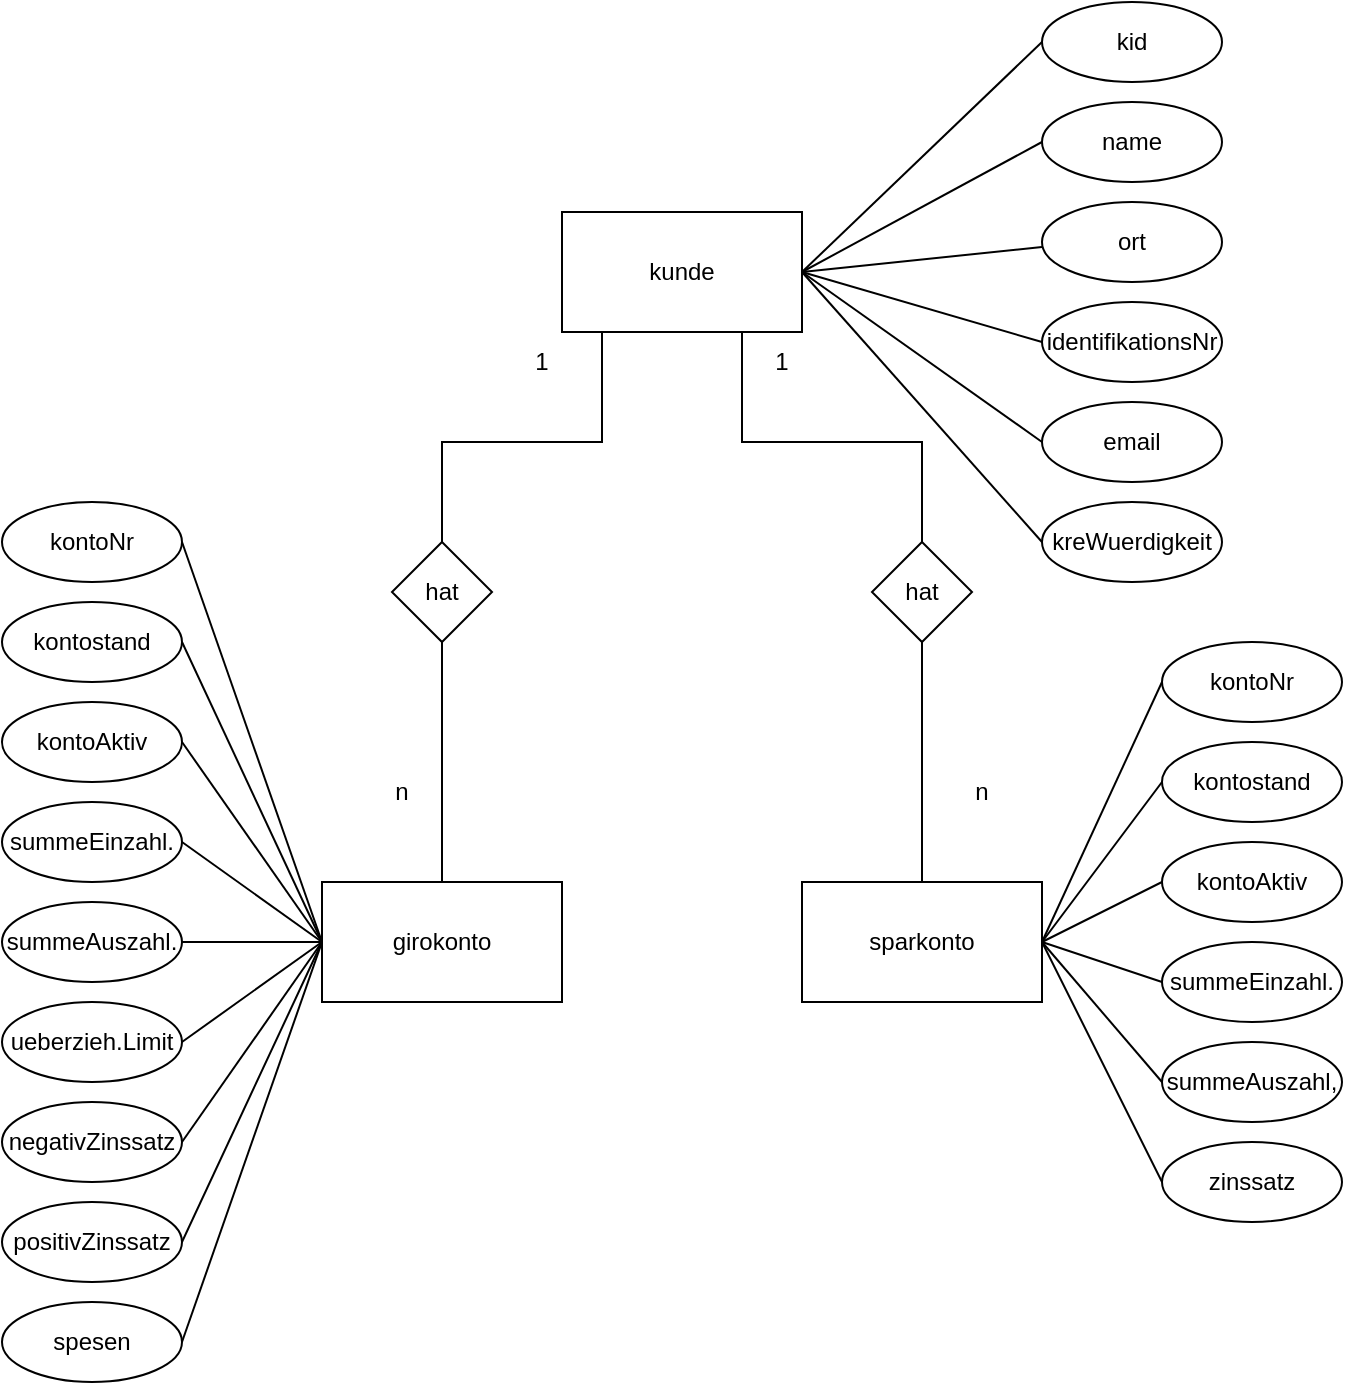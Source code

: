 <mxfile version="23.1.2" type="device">
  <diagram name="Seite-1" id="2OeMYHRV2ujG-zIDaVNs">
    <mxGraphModel dx="1242" dy="569" grid="1" gridSize="10" guides="1" tooltips="1" connect="1" arrows="1" fold="1" page="1" pageScale="1" pageWidth="2336" pageHeight="1654" math="0" shadow="0">
      <root>
        <mxCell id="0" />
        <mxCell id="1" parent="0" />
        <mxCell id="axzk1cwQ1PHnHN5oCvma-1" value="kunde" style="rounded=0;whiteSpace=wrap;html=1;" parent="1" vertex="1">
          <mxGeometry x="490" y="105" width="120" height="60" as="geometry" />
        </mxCell>
        <mxCell id="axzk1cwQ1PHnHN5oCvma-3" value="name" style="ellipse;whiteSpace=wrap;html=1;" parent="1" vertex="1">
          <mxGeometry x="730" y="50" width="90" height="40" as="geometry" />
        </mxCell>
        <mxCell id="axzk1cwQ1PHnHN5oCvma-5" value="email" style="ellipse;whiteSpace=wrap;html=1;" parent="1" vertex="1">
          <mxGeometry x="730" y="200" width="90" height="40" as="geometry" />
        </mxCell>
        <mxCell id="axzk1cwQ1PHnHN5oCvma-6" value="kreWuerdigkeit" style="ellipse;whiteSpace=wrap;html=1;" parent="1" vertex="1">
          <mxGeometry x="730" y="250" width="90" height="40" as="geometry" />
        </mxCell>
        <mxCell id="axzk1cwQ1PHnHN5oCvma-7" value="kid" style="ellipse;whiteSpace=wrap;html=1;" parent="1" vertex="1">
          <mxGeometry x="730" width="90" height="40" as="geometry" />
        </mxCell>
        <mxCell id="axzk1cwQ1PHnHN5oCvma-8" value="" style="endArrow=none;html=1;rounded=0;exitX=1;exitY=0.5;exitDx=0;exitDy=0;entryX=0;entryY=0.5;entryDx=0;entryDy=0;" parent="1" source="axzk1cwQ1PHnHN5oCvma-1" target="axzk1cwQ1PHnHN5oCvma-7" edge="1">
          <mxGeometry width="50" height="50" relative="1" as="geometry">
            <mxPoint x="700" y="320" as="sourcePoint" />
            <mxPoint x="750" y="270" as="targetPoint" />
          </mxGeometry>
        </mxCell>
        <mxCell id="axzk1cwQ1PHnHN5oCvma-9" value="" style="endArrow=none;html=1;rounded=0;entryX=0;entryY=0.5;entryDx=0;entryDy=0;exitX=1;exitY=0.5;exitDx=0;exitDy=0;" parent="1" source="axzk1cwQ1PHnHN5oCvma-1" target="axzk1cwQ1PHnHN5oCvma-3" edge="1">
          <mxGeometry width="50" height="50" relative="1" as="geometry">
            <mxPoint x="610" y="120" as="sourcePoint" />
            <mxPoint x="680" y="40" as="targetPoint" />
          </mxGeometry>
        </mxCell>
        <mxCell id="axzk1cwQ1PHnHN5oCvma-10" value="" style="endArrow=none;html=1;rounded=0;entryX=0;entryY=0.5;entryDx=0;entryDy=0;" parent="1" edge="1">
          <mxGeometry width="50" height="50" relative="1" as="geometry">
            <mxPoint x="610" y="135" as="sourcePoint" />
            <mxPoint x="730" y="122.5" as="targetPoint" />
          </mxGeometry>
        </mxCell>
        <mxCell id="axzk1cwQ1PHnHN5oCvma-11" value="" style="endArrow=none;html=1;rounded=0;exitX=1;exitY=0.5;exitDx=0;exitDy=0;entryX=0;entryY=0.5;entryDx=0;entryDy=0;" parent="1" source="axzk1cwQ1PHnHN5oCvma-1" target="axzk1cwQ1PHnHN5oCvma-5" edge="1">
          <mxGeometry width="50" height="50" relative="1" as="geometry">
            <mxPoint x="640" y="150" as="sourcePoint" />
            <mxPoint x="700" y="60" as="targetPoint" />
          </mxGeometry>
        </mxCell>
        <mxCell id="axzk1cwQ1PHnHN5oCvma-12" value="" style="endArrow=none;html=1;rounded=0;entryX=0;entryY=0.5;entryDx=0;entryDy=0;exitX=1;exitY=0.5;exitDx=0;exitDy=0;" parent="1" source="axzk1cwQ1PHnHN5oCvma-1" target="axzk1cwQ1PHnHN5oCvma-6" edge="1">
          <mxGeometry width="50" height="50" relative="1" as="geometry">
            <mxPoint x="610" y="120" as="sourcePoint" />
            <mxPoint x="710" y="70" as="targetPoint" />
          </mxGeometry>
        </mxCell>
        <mxCell id="axzk1cwQ1PHnHN5oCvma-13" value="girokonto" style="rounded=0;whiteSpace=wrap;html=1;" parent="1" vertex="1">
          <mxGeometry x="370" y="440" width="120" height="60" as="geometry" />
        </mxCell>
        <mxCell id="axzk1cwQ1PHnHN5oCvma-14" value="sparkonto" style="rounded=0;whiteSpace=wrap;html=1;" parent="1" vertex="1">
          <mxGeometry x="610" y="440" width="120" height="60" as="geometry" />
        </mxCell>
        <mxCell id="axzk1cwQ1PHnHN5oCvma-15" value="kontoNr" style="ellipse;whiteSpace=wrap;html=1;" parent="1" vertex="1">
          <mxGeometry x="790" y="320" width="90" height="40" as="geometry" />
        </mxCell>
        <mxCell id="axzk1cwQ1PHnHN5oCvma-16" value="kontostand" style="ellipse;whiteSpace=wrap;html=1;" parent="1" vertex="1">
          <mxGeometry x="790" y="370" width="90" height="40" as="geometry" />
        </mxCell>
        <mxCell id="axzk1cwQ1PHnHN5oCvma-17" value="kontoAktiv" style="ellipse;whiteSpace=wrap;html=1;" parent="1" vertex="1">
          <mxGeometry x="790" y="420" width="90" height="40" as="geometry" />
        </mxCell>
        <mxCell id="axzk1cwQ1PHnHN5oCvma-18" value="summeEinzahl." style="ellipse;whiteSpace=wrap;html=1;" parent="1" vertex="1">
          <mxGeometry x="790" y="470" width="90" height="40" as="geometry" />
        </mxCell>
        <mxCell id="axzk1cwQ1PHnHN5oCvma-19" value="summeAuszahl," style="ellipse;whiteSpace=wrap;html=1;" parent="1" vertex="1">
          <mxGeometry x="790" y="520" width="90" height="40" as="geometry" />
        </mxCell>
        <mxCell id="axzk1cwQ1PHnHN5oCvma-20" value="zinssatz" style="ellipse;whiteSpace=wrap;html=1;" parent="1" vertex="1">
          <mxGeometry x="790" y="570" width="90" height="40" as="geometry" />
        </mxCell>
        <mxCell id="axzk1cwQ1PHnHN5oCvma-21" value="" style="endArrow=none;html=1;rounded=0;exitX=1;exitY=0.5;exitDx=0;exitDy=0;entryX=0;entryY=0.5;entryDx=0;entryDy=0;" parent="1" source="axzk1cwQ1PHnHN5oCvma-14" target="axzk1cwQ1PHnHN5oCvma-15" edge="1">
          <mxGeometry width="50" height="50" relative="1" as="geometry">
            <mxPoint x="620" y="130" as="sourcePoint" />
            <mxPoint x="680" y="40" as="targetPoint" />
          </mxGeometry>
        </mxCell>
        <mxCell id="axzk1cwQ1PHnHN5oCvma-22" value="" style="endArrow=none;html=1;rounded=0;exitX=1;exitY=0.5;exitDx=0;exitDy=0;entryX=0;entryY=0.5;entryDx=0;entryDy=0;" parent="1" source="axzk1cwQ1PHnHN5oCvma-14" target="axzk1cwQ1PHnHN5oCvma-16" edge="1">
          <mxGeometry width="50" height="50" relative="1" as="geometry">
            <mxPoint x="710" y="450" as="sourcePoint" />
            <mxPoint x="740" y="320" as="targetPoint" />
          </mxGeometry>
        </mxCell>
        <mxCell id="axzk1cwQ1PHnHN5oCvma-23" value="" style="endArrow=none;html=1;rounded=0;exitX=1;exitY=0.5;exitDx=0;exitDy=0;entryX=0;entryY=0.5;entryDx=0;entryDy=0;" parent="1" source="axzk1cwQ1PHnHN5oCvma-14" target="axzk1cwQ1PHnHN5oCvma-17" edge="1">
          <mxGeometry width="50" height="50" relative="1" as="geometry">
            <mxPoint x="720" y="460" as="sourcePoint" />
            <mxPoint x="750" y="330" as="targetPoint" />
          </mxGeometry>
        </mxCell>
        <mxCell id="axzk1cwQ1PHnHN5oCvma-24" value="" style="endArrow=none;html=1;rounded=0;exitX=1;exitY=0.5;exitDx=0;exitDy=0;entryX=0;entryY=0.5;entryDx=0;entryDy=0;" parent="1" source="axzk1cwQ1PHnHN5oCvma-14" target="axzk1cwQ1PHnHN5oCvma-18" edge="1">
          <mxGeometry width="50" height="50" relative="1" as="geometry">
            <mxPoint x="730" y="470" as="sourcePoint" />
            <mxPoint x="760" y="340" as="targetPoint" />
          </mxGeometry>
        </mxCell>
        <mxCell id="axzk1cwQ1PHnHN5oCvma-25" value="" style="endArrow=none;html=1;rounded=0;exitX=1;exitY=0.5;exitDx=0;exitDy=0;entryX=0;entryY=0.5;entryDx=0;entryDy=0;" parent="1" source="axzk1cwQ1PHnHN5oCvma-14" target="axzk1cwQ1PHnHN5oCvma-19" edge="1">
          <mxGeometry width="50" height="50" relative="1" as="geometry">
            <mxPoint x="740" y="480" as="sourcePoint" />
            <mxPoint x="770" y="350" as="targetPoint" />
          </mxGeometry>
        </mxCell>
        <mxCell id="axzk1cwQ1PHnHN5oCvma-26" value="" style="endArrow=none;html=1;rounded=0;exitX=1;exitY=0.5;exitDx=0;exitDy=0;entryX=0;entryY=0.5;entryDx=0;entryDy=0;" parent="1" source="axzk1cwQ1PHnHN5oCvma-14" target="axzk1cwQ1PHnHN5oCvma-20" edge="1">
          <mxGeometry width="50" height="50" relative="1" as="geometry">
            <mxPoint x="750" y="490" as="sourcePoint" />
            <mxPoint x="780" y="360" as="targetPoint" />
          </mxGeometry>
        </mxCell>
        <mxCell id="axzk1cwQ1PHnHN5oCvma-27" value="kontoNr" style="ellipse;whiteSpace=wrap;html=1;" parent="1" vertex="1">
          <mxGeometry x="210" y="250" width="90" height="40" as="geometry" />
        </mxCell>
        <mxCell id="axzk1cwQ1PHnHN5oCvma-28" value="kontostand" style="ellipse;whiteSpace=wrap;html=1;" parent="1" vertex="1">
          <mxGeometry x="210" y="300" width="90" height="40" as="geometry" />
        </mxCell>
        <mxCell id="axzk1cwQ1PHnHN5oCvma-29" value="kontoAktiv" style="ellipse;whiteSpace=wrap;html=1;" parent="1" vertex="1">
          <mxGeometry x="210" y="350" width="90" height="40" as="geometry" />
        </mxCell>
        <mxCell id="axzk1cwQ1PHnHN5oCvma-30" value="summeEinzahl." style="ellipse;whiteSpace=wrap;html=1;" parent="1" vertex="1">
          <mxGeometry x="210" y="400" width="90" height="40" as="geometry" />
        </mxCell>
        <mxCell id="axzk1cwQ1PHnHN5oCvma-31" value="summeAuszahl." style="ellipse;whiteSpace=wrap;html=1;" parent="1" vertex="1">
          <mxGeometry x="210" y="450" width="90" height="40" as="geometry" />
        </mxCell>
        <mxCell id="axzk1cwQ1PHnHN5oCvma-32" value="ueberzieh.Limit" style="ellipse;whiteSpace=wrap;html=1;" parent="1" vertex="1">
          <mxGeometry x="210" y="500" width="90" height="40" as="geometry" />
        </mxCell>
        <mxCell id="axzk1cwQ1PHnHN5oCvma-33" value="negativZinssatz" style="ellipse;whiteSpace=wrap;html=1;" parent="1" vertex="1">
          <mxGeometry x="210" y="550" width="90" height="40" as="geometry" />
        </mxCell>
        <mxCell id="axzk1cwQ1PHnHN5oCvma-34" value="positivZinssatz" style="ellipse;whiteSpace=wrap;html=1;" parent="1" vertex="1">
          <mxGeometry x="210" y="600" width="90" height="40" as="geometry" />
        </mxCell>
        <mxCell id="axzk1cwQ1PHnHN5oCvma-35" value="spesen" style="ellipse;whiteSpace=wrap;html=1;" parent="1" vertex="1">
          <mxGeometry x="210" y="650" width="90" height="40" as="geometry" />
        </mxCell>
        <mxCell id="axzk1cwQ1PHnHN5oCvma-37" value="" style="endArrow=none;html=1;rounded=0;exitX=1;exitY=0.5;exitDx=0;exitDy=0;entryX=0;entryY=0.5;entryDx=0;entryDy=0;" parent="1" source="axzk1cwQ1PHnHN5oCvma-27" target="axzk1cwQ1PHnHN5oCvma-13" edge="1">
          <mxGeometry width="50" height="50" relative="1" as="geometry">
            <mxPoint x="740" y="450" as="sourcePoint" />
            <mxPoint x="790" y="570" as="targetPoint" />
          </mxGeometry>
        </mxCell>
        <mxCell id="axzk1cwQ1PHnHN5oCvma-38" value="" style="endArrow=none;html=1;rounded=0;exitX=1;exitY=0.5;exitDx=0;exitDy=0;entryX=0;entryY=0.5;entryDx=0;entryDy=0;" parent="1" source="axzk1cwQ1PHnHN5oCvma-28" target="axzk1cwQ1PHnHN5oCvma-13" edge="1">
          <mxGeometry width="50" height="50" relative="1" as="geometry">
            <mxPoint x="310" y="250" as="sourcePoint" />
            <mxPoint x="370" y="440" as="targetPoint" />
          </mxGeometry>
        </mxCell>
        <mxCell id="axzk1cwQ1PHnHN5oCvma-39" value="" style="endArrow=none;html=1;rounded=0;exitX=1;exitY=0.5;exitDx=0;exitDy=0;entryX=0;entryY=0.5;entryDx=0;entryDy=0;" parent="1" source="axzk1cwQ1PHnHN5oCvma-29" target="axzk1cwQ1PHnHN5oCvma-13" edge="1">
          <mxGeometry width="50" height="50" relative="1" as="geometry">
            <mxPoint x="320" y="260" as="sourcePoint" />
            <mxPoint x="390" y="460" as="targetPoint" />
          </mxGeometry>
        </mxCell>
        <mxCell id="axzk1cwQ1PHnHN5oCvma-40" value="" style="endArrow=none;html=1;rounded=0;exitX=1;exitY=0.5;exitDx=0;exitDy=0;entryX=0;entryY=0.5;entryDx=0;entryDy=0;" parent="1" source="axzk1cwQ1PHnHN5oCvma-30" target="axzk1cwQ1PHnHN5oCvma-13" edge="1">
          <mxGeometry width="50" height="50" relative="1" as="geometry">
            <mxPoint x="330" y="270" as="sourcePoint" />
            <mxPoint x="400" y="470" as="targetPoint" />
          </mxGeometry>
        </mxCell>
        <mxCell id="axzk1cwQ1PHnHN5oCvma-41" value="" style="endArrow=none;html=1;rounded=0;exitX=1;exitY=0.5;exitDx=0;exitDy=0;entryX=0;entryY=0.5;entryDx=0;entryDy=0;" parent="1" source="axzk1cwQ1PHnHN5oCvma-31" target="axzk1cwQ1PHnHN5oCvma-13" edge="1">
          <mxGeometry width="50" height="50" relative="1" as="geometry">
            <mxPoint x="340" y="280" as="sourcePoint" />
            <mxPoint x="410" y="480" as="targetPoint" />
          </mxGeometry>
        </mxCell>
        <mxCell id="axzk1cwQ1PHnHN5oCvma-42" value="" style="endArrow=none;html=1;rounded=0;exitX=1;exitY=0.5;exitDx=0;exitDy=0;entryX=0;entryY=0.5;entryDx=0;entryDy=0;" parent="1" source="axzk1cwQ1PHnHN5oCvma-32" target="axzk1cwQ1PHnHN5oCvma-13" edge="1">
          <mxGeometry width="50" height="50" relative="1" as="geometry">
            <mxPoint x="350" y="290" as="sourcePoint" />
            <mxPoint x="420" y="490" as="targetPoint" />
          </mxGeometry>
        </mxCell>
        <mxCell id="axzk1cwQ1PHnHN5oCvma-43" value="" style="endArrow=none;html=1;rounded=0;exitX=1;exitY=0.5;exitDx=0;exitDy=0;entryX=0;entryY=0.5;entryDx=0;entryDy=0;" parent="1" source="axzk1cwQ1PHnHN5oCvma-33" target="axzk1cwQ1PHnHN5oCvma-13" edge="1">
          <mxGeometry width="50" height="50" relative="1" as="geometry">
            <mxPoint x="360" y="300" as="sourcePoint" />
            <mxPoint x="430" y="500" as="targetPoint" />
          </mxGeometry>
        </mxCell>
        <mxCell id="axzk1cwQ1PHnHN5oCvma-44" value="" style="endArrow=none;html=1;rounded=0;exitX=1;exitY=0.5;exitDx=0;exitDy=0;entryX=0;entryY=0.5;entryDx=0;entryDy=0;" parent="1" source="axzk1cwQ1PHnHN5oCvma-34" target="axzk1cwQ1PHnHN5oCvma-13" edge="1">
          <mxGeometry width="50" height="50" relative="1" as="geometry">
            <mxPoint x="370" y="310" as="sourcePoint" />
            <mxPoint x="440" y="510" as="targetPoint" />
          </mxGeometry>
        </mxCell>
        <mxCell id="axzk1cwQ1PHnHN5oCvma-45" value="" style="endArrow=none;html=1;rounded=0;exitX=1;exitY=0.5;exitDx=0;exitDy=0;entryX=0;entryY=0.5;entryDx=0;entryDy=0;" parent="1" source="axzk1cwQ1PHnHN5oCvma-35" target="axzk1cwQ1PHnHN5oCvma-13" edge="1">
          <mxGeometry width="50" height="50" relative="1" as="geometry">
            <mxPoint x="380" y="320" as="sourcePoint" />
            <mxPoint x="450" y="520" as="targetPoint" />
          </mxGeometry>
        </mxCell>
        <mxCell id="axzk1cwQ1PHnHN5oCvma-47" value="" style="endArrow=none;html=1;rounded=0;entryX=1;entryY=0;entryDx=0;entryDy=0;" parent="1" target="axzk1cwQ1PHnHN5oCvma-56" edge="1">
          <mxGeometry width="50" height="50" relative="1" as="geometry">
            <mxPoint x="430" y="280" as="sourcePoint" />
            <mxPoint x="510" y="150" as="targetPoint" />
            <Array as="points">
              <mxPoint x="430" y="220" />
              <mxPoint x="510" y="220" />
            </Array>
          </mxGeometry>
        </mxCell>
        <mxCell id="axzk1cwQ1PHnHN5oCvma-48" value="hat" style="rhombus;whiteSpace=wrap;html=1;" parent="1" vertex="1">
          <mxGeometry x="405" y="270" width="50" height="50" as="geometry" />
        </mxCell>
        <mxCell id="axzk1cwQ1PHnHN5oCvma-49" value="" style="endArrow=none;html=1;rounded=0;entryX=0.5;entryY=1;entryDx=0;entryDy=0;exitX=0.5;exitY=0;exitDx=0;exitDy=0;" parent="1" source="axzk1cwQ1PHnHN5oCvma-13" target="axzk1cwQ1PHnHN5oCvma-48" edge="1">
          <mxGeometry width="50" height="50" relative="1" as="geometry">
            <mxPoint x="610" y="360" as="sourcePoint" />
            <mxPoint x="660" y="310" as="targetPoint" />
          </mxGeometry>
        </mxCell>
        <mxCell id="axzk1cwQ1PHnHN5oCvma-50" value="" style="endArrow=none;html=1;rounded=0;entryX=0.75;entryY=1;entryDx=0;entryDy=0;exitX=0.5;exitY=0;exitDx=0;exitDy=0;" parent="1" source="axzk1cwQ1PHnHN5oCvma-53" target="axzk1cwQ1PHnHN5oCvma-1" edge="1">
          <mxGeometry width="50" height="50" relative="1" as="geometry">
            <mxPoint x="670" y="260" as="sourcePoint" />
            <mxPoint x="660" y="310" as="targetPoint" />
            <Array as="points">
              <mxPoint x="670" y="220" />
              <mxPoint x="580" y="220" />
            </Array>
          </mxGeometry>
        </mxCell>
        <mxCell id="axzk1cwQ1PHnHN5oCvma-53" value="hat" style="rhombus;whiteSpace=wrap;html=1;" parent="1" vertex="1">
          <mxGeometry x="645" y="270" width="50" height="50" as="geometry" />
        </mxCell>
        <mxCell id="axzk1cwQ1PHnHN5oCvma-54" value="" style="endArrow=none;html=1;rounded=0;entryX=0.5;entryY=1;entryDx=0;entryDy=0;exitX=0.5;exitY=0;exitDx=0;exitDy=0;" parent="1" source="axzk1cwQ1PHnHN5oCvma-14" target="axzk1cwQ1PHnHN5oCvma-53" edge="1">
          <mxGeometry width="50" height="50" relative="1" as="geometry">
            <mxPoint x="610" y="360" as="sourcePoint" />
            <mxPoint x="660" y="310" as="targetPoint" />
          </mxGeometry>
        </mxCell>
        <mxCell id="axzk1cwQ1PHnHN5oCvma-55" value="n" style="text;html=1;strokeColor=none;fillColor=none;align=center;verticalAlign=middle;whiteSpace=wrap;rounded=0;" parent="1" vertex="1">
          <mxGeometry x="380" y="380" width="60" height="30" as="geometry" />
        </mxCell>
        <mxCell id="axzk1cwQ1PHnHN5oCvma-56" value="1" style="text;html=1;strokeColor=none;fillColor=none;align=center;verticalAlign=middle;whiteSpace=wrap;rounded=0;" parent="1" vertex="1">
          <mxGeometry x="450" y="165" width="60" height="30" as="geometry" />
        </mxCell>
        <mxCell id="axzk1cwQ1PHnHN5oCvma-57" value="n" style="text;html=1;strokeColor=none;fillColor=none;align=center;verticalAlign=middle;whiteSpace=wrap;rounded=0;" parent="1" vertex="1">
          <mxGeometry x="670" y="380" width="60" height="30" as="geometry" />
        </mxCell>
        <mxCell id="axzk1cwQ1PHnHN5oCvma-58" value="1" style="text;html=1;strokeColor=none;fillColor=none;align=center;verticalAlign=middle;whiteSpace=wrap;rounded=0;" parent="1" vertex="1">
          <mxGeometry x="570" y="165" width="60" height="30" as="geometry" />
        </mxCell>
        <mxCell id="n0hLGrx1aKk031c7QKuc-1" value="identifikationsNr" style="ellipse;whiteSpace=wrap;html=1;" parent="1" vertex="1">
          <mxGeometry x="730" y="150" width="90" height="40" as="geometry" />
        </mxCell>
        <mxCell id="n0hLGrx1aKk031c7QKuc-2" value="" style="endArrow=none;html=1;rounded=0;entryX=0;entryY=0.5;entryDx=0;entryDy=0;exitX=1;exitY=0.5;exitDx=0;exitDy=0;" parent="1" source="axzk1cwQ1PHnHN5oCvma-1" target="n0hLGrx1aKk031c7QKuc-1" edge="1">
          <mxGeometry width="50" height="50" relative="1" as="geometry">
            <mxPoint x="610" y="140" as="sourcePoint" />
            <mxPoint x="740" y="230" as="targetPoint" />
          </mxGeometry>
        </mxCell>
        <mxCell id="n0hLGrx1aKk031c7QKuc-3" value="ort" style="ellipse;whiteSpace=wrap;html=1;" parent="1" vertex="1">
          <mxGeometry x="730" y="100" width="90" height="40" as="geometry" />
        </mxCell>
      </root>
    </mxGraphModel>
  </diagram>
</mxfile>
